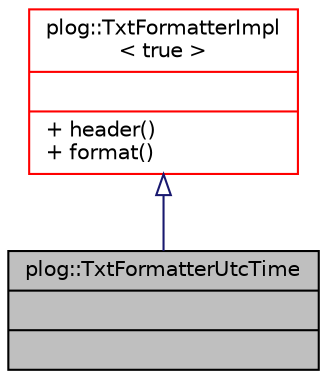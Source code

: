 digraph "plog::TxtFormatterUtcTime"
{
 // LATEX_PDF_SIZE
  bgcolor="transparent";
  edge [fontname="Helvetica",fontsize="10",labelfontname="Helvetica",labelfontsize="10"];
  node [fontname="Helvetica",fontsize="10",shape=record];
  Node1 [label="{plog::TxtFormatterUtcTime\n||}",height=0.2,width=0.4,color="black", fillcolor="grey75", style="filled", fontcolor="black",tooltip=" "];
  Node2 -> Node1 [dir="back",color="midnightblue",fontsize="10",style="solid",arrowtail="onormal",fontname="Helvetica"];
  Node2 [label="{plog::TxtFormatterImpl\l\< true \>\n||+ header()\l+ format()\l}",height=0.2,width=0.4,color="red",URL="$classplog_1_1_txt_formatter_impl.html",tooltip=" "];
}
